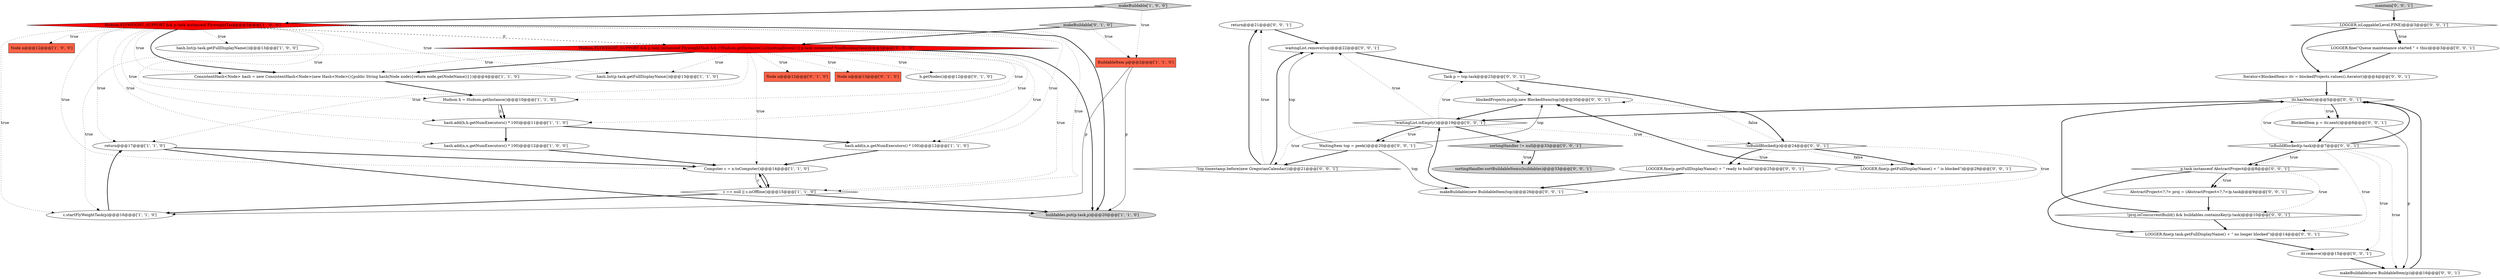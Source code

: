 digraph {
12 [style = filled, label = "buildables.put(p.task,p)@@@20@@@['1', '1', '0']", fillcolor = lightgray, shape = ellipse image = "AAA0AAABBB1BBB"];
1 [style = filled, label = "return@@@17@@@['1', '1', '0']", fillcolor = white, shape = ellipse image = "AAA0AAABBB1BBB"];
10 [style = filled, label = "hash.list(p.task.getFullDisplayName())@@@13@@@['1', '1', '0']", fillcolor = white, shape = ellipse image = "AAA0AAABBB1BBB"];
44 [style = filled, label = "return@@@21@@@['0', '0', '1']", fillcolor = white, shape = ellipse image = "AAA0AAABBB3BBB"];
20 [style = filled, label = "Node n@@@13@@@['0', '1', '0']", fillcolor = tomato, shape = box image = "AAA0AAABBB2BBB"];
0 [style = filled, label = "Hudson.FLYWEIGHT_SUPPORT && p.task instanceof FlyweightTask@@@3@@@['1', '0', '0']", fillcolor = red, shape = diamond image = "AAA1AAABBB1BBB"];
23 [style = filled, label = "sortingHandler != null@@@33@@@['0', '0', '1']", fillcolor = lightgray, shape = diamond image = "AAA0AAABBB3BBB"];
37 [style = filled, label = "itr.remove()@@@15@@@['0', '0', '1']", fillcolor = white, shape = ellipse image = "AAA0AAABBB3BBB"];
11 [style = filled, label = "hash.add(h,h.getNumExecutors() * 100)@@@11@@@['1', '1', '0']", fillcolor = white, shape = ellipse image = "AAA0AAABBB1BBB"];
19 [style = filled, label = "makeBuildable['0', '1', '0']", fillcolor = lightgray, shape = diamond image = "AAA0AAABBB2BBB"];
28 [style = filled, label = "blockedProjects.put(p,new BlockedItem(top))@@@30@@@['0', '0', '1']", fillcolor = white, shape = ellipse image = "AAA0AAABBB3BBB"];
29 [style = filled, label = "BlockedItem p = itr.next()@@@6@@@['0', '0', '1']", fillcolor = white, shape = ellipse image = "AAA0AAABBB3BBB"];
6 [style = filled, label = "Node n@@@12@@@['1', '0', '0']", fillcolor = tomato, shape = box image = "AAA0AAABBB1BBB"];
46 [style = filled, label = "makeBuildable(new BuildableItem(top))@@@26@@@['0', '0', '1']", fillcolor = white, shape = ellipse image = "AAA0AAABBB3BBB"];
14 [style = filled, label = "c.startFlyWeightTask(p)@@@16@@@['1', '1', '0']", fillcolor = white, shape = ellipse image = "AAA0AAABBB1BBB"];
35 [style = filled, label = "!top.timestamp.before(new GregorianCalendar())@@@21@@@['0', '0', '1']", fillcolor = white, shape = diamond image = "AAA0AAABBB3BBB"];
8 [style = filled, label = "BuildableItem p@@@2@@@['1', '1', '0']", fillcolor = tomato, shape = box image = "AAA0AAABBB1BBB"];
39 [style = filled, label = "sortingHandler.sortBuildableItems(buildables)@@@33@@@['0', '0', '1']", fillcolor = lightgray, shape = ellipse image = "AAA0AAABBB3BBB"];
40 [style = filled, label = "LOGGER.isLoggable(Level.FINE)@@@3@@@['0', '0', '1']", fillcolor = white, shape = diamond image = "AAA0AAABBB3BBB"];
7 [style = filled, label = "makeBuildable['1', '0', '0']", fillcolor = lightgray, shape = diamond image = "AAA0AAABBB1BBB"];
43 [style = filled, label = "p.task instanceof AbstractProject@@@8@@@['0', '0', '1']", fillcolor = white, shape = diamond image = "AAA0AAABBB3BBB"];
22 [style = filled, label = "LOGGER.fine(p.getFullDisplayName() + \" ready to build\")@@@25@@@['0', '0', '1']", fillcolor = white, shape = ellipse image = "AAA0AAABBB3BBB"];
17 [style = filled, label = "h.getNodes()@@@12@@@['0', '1', '0']", fillcolor = white, shape = ellipse image = "AAA0AAABBB2BBB"];
26 [style = filled, label = "WaitingItem top = peek()@@@20@@@['0', '0', '1']", fillcolor = white, shape = ellipse image = "AAA0AAABBB3BBB"];
15 [style = filled, label = "Hudson h = Hudson.getInstance()@@@10@@@['1', '1', '0']", fillcolor = white, shape = ellipse image = "AAA0AAABBB1BBB"];
3 [style = filled, label = "ConsistentHash<Node> hash = new ConsistentHash<Node>(new Hash<Node>(){public String hash(Node node){return node.getNodeName()}})@@@4@@@['1', '1', '0']", fillcolor = white, shape = ellipse image = "AAA0AAABBB1BBB"];
9 [style = filled, label = "hash.add(n,n.getNumExecutors() * 100)@@@12@@@['1', '0', '0']", fillcolor = white, shape = ellipse image = "AAA0AAABBB1BBB"];
18 [style = filled, label = "Hudson.FLYWEIGHT_SUPPORT && p.task instanceof FlyweightTask && (!Hudson.getInstance().isQuietingDown() || p.task instanceof NonBlockingTask)@@@3@@@['0', '1', '0']", fillcolor = red, shape = diamond image = "AAA1AAABBB2BBB"];
38 [style = filled, label = "!proj.isConcurrentBuild() && buildables.containsKey(p.task)@@@10@@@['0', '0', '1']", fillcolor = white, shape = diamond image = "AAA0AAABBB3BBB"];
2 [style = filled, label = "c == null || c.isOffline()@@@15@@@['1', '1', '0']", fillcolor = white, shape = diamond image = "AAA0AAABBB1BBB"];
42 [style = filled, label = "waitingList.remove(top)@@@22@@@['0', '0', '1']", fillcolor = white, shape = ellipse image = "AAA0AAABBB3BBB"];
31 [style = filled, label = "LOGGER.fine(p.getFullDisplayName() + \" is blocked\")@@@29@@@['0', '0', '1']", fillcolor = white, shape = ellipse image = "AAA0AAABBB3BBB"];
5 [style = filled, label = "Computer c = n.toComputer()@@@14@@@['1', '1', '0']", fillcolor = white, shape = ellipse image = "AAA0AAABBB1BBB"];
41 [style = filled, label = "!waitingList.isEmpty()@@@19@@@['0', '0', '1']", fillcolor = white, shape = diamond image = "AAA0AAABBB3BBB"];
33 [style = filled, label = "Task p = top.task@@@23@@@['0', '0', '1']", fillcolor = white, shape = ellipse image = "AAA0AAABBB3BBB"];
24 [style = filled, label = "LOGGER.fine(p.task.getFullDisplayName() + \" no longer blocked\")@@@14@@@['0', '0', '1']", fillcolor = white, shape = ellipse image = "AAA0AAABBB3BBB"];
45 [style = filled, label = "maintain['0', '0', '1']", fillcolor = lightgray, shape = diamond image = "AAA0AAABBB3BBB"];
21 [style = filled, label = "!isBuildBlocked(p.task)@@@7@@@['0', '0', '1']", fillcolor = white, shape = diamond image = "AAA0AAABBB3BBB"];
25 [style = filled, label = "AbstractProject<?,?> proj = (AbstractProject<?,?>)p.task@@@9@@@['0', '0', '1']", fillcolor = white, shape = ellipse image = "AAA0AAABBB3BBB"];
36 [style = filled, label = "itr.hasNext()@@@5@@@['0', '0', '1']", fillcolor = white, shape = diamond image = "AAA0AAABBB3BBB"];
34 [style = filled, label = "makeBuildable(new BuildableItem(p))@@@16@@@['0', '0', '1']", fillcolor = white, shape = ellipse image = "AAA0AAABBB3BBB"];
16 [style = filled, label = "Node n@@@12@@@['0', '1', '0']", fillcolor = tomato, shape = box image = "AAA0AAABBB2BBB"];
4 [style = filled, label = "hash.list(p.task.getFullDisplayName())@@@13@@@['1', '0', '0']", fillcolor = white, shape = ellipse image = "AAA0AAABBB1BBB"];
32 [style = filled, label = "Iterator<BlockedItem> itr = blockedProjects.values().iterator()@@@4@@@['0', '0', '1']", fillcolor = white, shape = ellipse image = "AAA0AAABBB3BBB"];
30 [style = filled, label = "!isBuildBlocked(p)@@@24@@@['0', '0', '1']", fillcolor = white, shape = diamond image = "AAA0AAABBB3BBB"];
27 [style = filled, label = "LOGGER.fine(\"Queue maintenance started \" + this)@@@3@@@['0', '0', '1']", fillcolor = white, shape = ellipse image = "AAA0AAABBB3BBB"];
13 [style = filled, label = "hash.add(n,n.getNumExecutors() * 100)@@@12@@@['1', '1', '0']", fillcolor = white, shape = ellipse image = "AAA0AAABBB1BBB"];
1->5 [style = bold, label=""];
18->3 [style = bold, label=""];
27->32 [style = bold, label=""];
0->5 [style = dotted, label="true"];
36->29 [style = bold, label=""];
21->43 [style = bold, label=""];
18->15 [style = dotted, label="true"];
36->21 [style = dotted, label="true"];
18->20 [style = dotted, label="true"];
0->6 [style = dotted, label="true"];
33->28 [style = solid, label="p"];
11->9 [style = bold, label=""];
21->36 [style = bold, label=""];
15->11 [style = bold, label=""];
21->24 [style = dotted, label="true"];
43->24 [style = bold, label=""];
18->3 [style = dotted, label="true"];
30->46 [style = dotted, label="true"];
2->14 [style = bold, label=""];
11->13 [style = bold, label=""];
26->35 [style = bold, label=""];
1->12 [style = bold, label=""];
9->5 [style = bold, label=""];
21->37 [style = dotted, label="true"];
41->42 [style = dotted, label="true"];
0->3 [style = dotted, label="true"];
41->33 [style = dotted, label="true"];
15->11 [style = solid, label="h"];
0->11 [style = dotted, label="true"];
18->13 [style = dotted, label="true"];
0->3 [style = bold, label=""];
19->18 [style = bold, label=""];
22->46 [style = bold, label=""];
36->41 [style = bold, label=""];
35->44 [style = bold, label=""];
0->10 [style = dotted, label="true"];
18->16 [style = dotted, label="true"];
26->42 [style = solid, label="top"];
18->12 [style = bold, label=""];
7->0 [style = bold, label=""];
46->41 [style = bold, label=""];
35->44 [style = dotted, label="true"];
18->11 [style = dotted, label="true"];
43->25 [style = dotted, label="true"];
34->36 [style = bold, label=""];
30->28 [style = dotted, label="false"];
13->5 [style = bold, label=""];
33->30 [style = bold, label=""];
32->36 [style = bold, label=""];
0->14 [style = dotted, label="true"];
18->5 [style = dotted, label="true"];
18->17 [style = dotted, label="true"];
36->29 [style = dotted, label="true"];
31->28 [style = bold, label=""];
7->8 [style = dotted, label="true"];
8->12 [style = solid, label="p"];
25->38 [style = bold, label=""];
43->38 [style = dotted, label="true"];
44->42 [style = bold, label=""];
41->30 [style = dotted, label="true"];
41->35 [style = dotted, label="true"];
38->24 [style = bold, label=""];
35->42 [style = bold, label=""];
0->12 [style = bold, label=""];
18->1 [style = dotted, label="true"];
0->4 [style = dotted, label="true"];
5->2 [style = solid, label="c"];
8->14 [style = solid, label="p"];
19->8 [style = dotted, label="true"];
29->21 [style = bold, label=""];
28->41 [style = bold, label=""];
18->10 [style = dotted, label="true"];
23->39 [style = dotted, label="true"];
30->31 [style = bold, label=""];
40->27 [style = bold, label=""];
40->32 [style = bold, label=""];
23->39 [style = bold, label=""];
40->27 [style = dotted, label="true"];
0->9 [style = dotted, label="true"];
45->40 [style = bold, label=""];
18->2 [style = dotted, label="true"];
2->5 [style = bold, label=""];
21->43 [style = dotted, label="true"];
0->1 [style = dotted, label="true"];
26->46 [style = solid, label="top"];
30->22 [style = bold, label=""];
0->13 [style = dotted, label="true"];
30->31 [style = dotted, label="false"];
29->34 [style = solid, label="p"];
0->15 [style = dotted, label="true"];
42->33 [style = bold, label=""];
21->34 [style = dotted, label="true"];
38->36 [style = bold, label=""];
3->15 [style = bold, label=""];
18->14 [style = dotted, label="true"];
2->12 [style = bold, label=""];
14->1 [style = bold, label=""];
41->26 [style = dotted, label="true"];
5->2 [style = bold, label=""];
37->34 [style = bold, label=""];
24->37 [style = bold, label=""];
0->18 [style = dashed, label="0"];
41->26 [style = bold, label=""];
0->2 [style = dotted, label="true"];
43->25 [style = bold, label=""];
30->22 [style = dotted, label="true"];
41->23 [style = bold, label=""];
26->28 [style = solid, label="top"];
}
